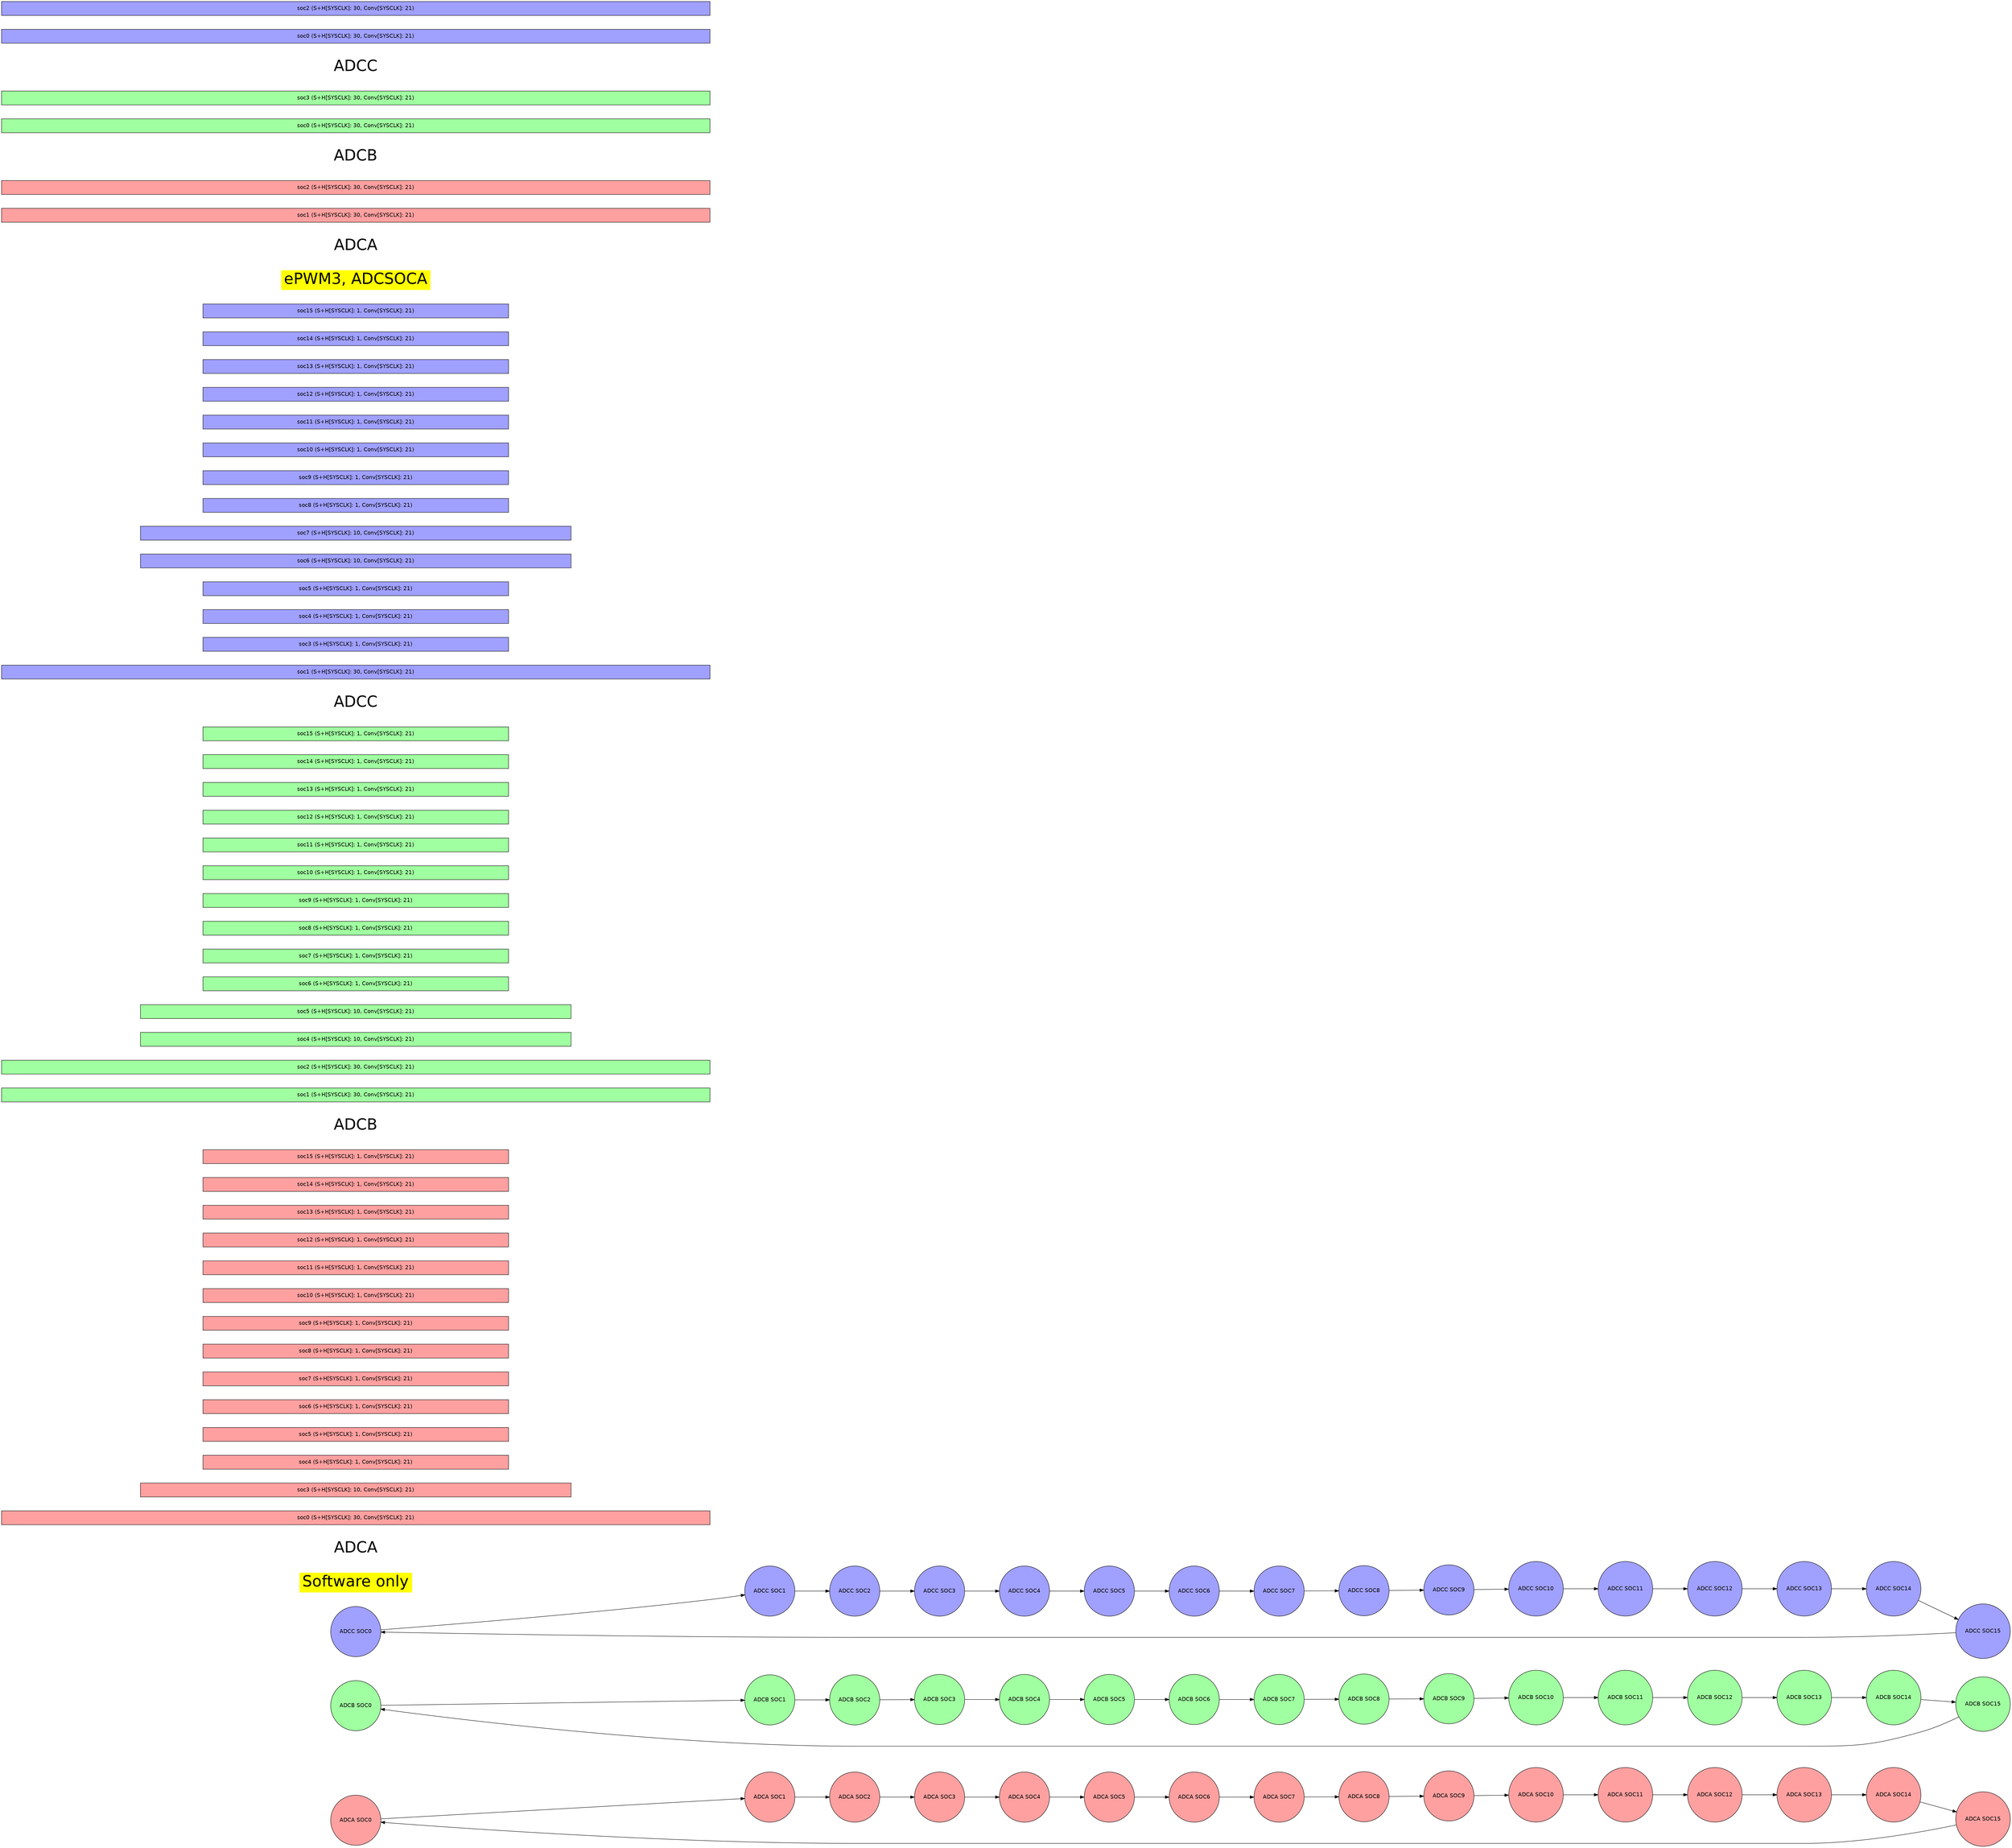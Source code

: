 digraph {
    graph [fontname = "helvetica"];
    node  [fontname = "helvetica"];
    edge  [fontname = "helvetica"];
    graph [mclimit=50 nodesep=0.5 rankdir=LR ranksep=1.25]

    node [shape = circle style=filled];

        adca_SOC0 [label="ADCA SOC0" fillcolor="#FFA0A0" pos="0.000,7.689!"]
        adca_SOC1 [label="ADCA SOC1" fillcolor="#FFA0A0" pos="2.942,7.103!"]
        adca_SOC2 [label="ADCA SOC2" fillcolor="#FFA0A0" pos="5.437,5.437!"]
        adca_SOC3 [label="ADCA SOC3" fillcolor="#FFA0A0" pos="7.103,2.942!"]
        adca_SOC4 [label="ADCA SOC4" fillcolor="#FFA0A0" pos="7.689,0.000!"]
        adca_SOC5 [label="ADCA SOC5" fillcolor="#FFA0A0" pos="7.103,-2.942!"]
        adca_SOC6 [label="ADCA SOC6" fillcolor="#FFA0A0" pos="5.437,-5.437!"]
        adca_SOC7 [label="ADCA SOC7" fillcolor="#FFA0A0" pos="2.942,-7.103!"]
        adca_SOC8 [label="ADCA SOC8" fillcolor="#FFA0A0" pos="0.000,-7.689!"]
        adca_SOC9 [label="ADCA SOC9" fillcolor="#FFA0A0" pos="-2.942,-7.103!"]
        adca_SOC10 [label="ADCA SOC10" fillcolor="#FFA0A0" pos="-5.437,-5.437!"]
        adca_SOC11 [label="ADCA SOC11" fillcolor="#FFA0A0" pos="-7.103,-2.942!"]
        adca_SOC12 [label="ADCA SOC12" fillcolor="#FFA0A0" pos="-7.689,-0.000!"]
        adca_SOC13 [label="ADCA SOC13" fillcolor="#FFA0A0" pos="-7.103,2.942!"]
        adca_SOC14 [label="ADCA SOC14" fillcolor="#FFA0A0" pos="-5.437,5.437!"]
        adca_SOC15 [label="ADCA SOC15" fillcolor="#FFA0A0" pos="-2.942,7.103!"]
        adca_SOC0 -> adca_SOC1
        adca_SOC1 -> adca_SOC2
        adca_SOC2 -> adca_SOC3
        adca_SOC3 -> adca_SOC4
        adca_SOC4 -> adca_SOC5
        adca_SOC5 -> adca_SOC6
        adca_SOC6 -> adca_SOC7
        adca_SOC7 -> adca_SOC8
        adca_SOC8 -> adca_SOC9
        adca_SOC9 -> adca_SOC10
        adca_SOC10 -> adca_SOC11
        adca_SOC11 -> adca_SOC12
        adca_SOC12 -> adca_SOC13
        adca_SOC13 -> adca_SOC14
        adca_SOC14 -> adca_SOC15
        adca_SOC15 -> adca_SOC0
        adcb_SOC0 [label="ADCB SOC0" fillcolor="#A0FFA0" pos="0.000,-43.311!"]
        adcb_SOC1 [label="ADCB SOC1" fillcolor="#A0FFA0" pos="2.942,-43.897!"]
        adcb_SOC2 [label="ADCB SOC2" fillcolor="#A0FFA0" pos="5.437,-45.563!"]
        adcb_SOC3 [label="ADCB SOC3" fillcolor="#A0FFA0" pos="7.103,-48.058!"]
        adcb_SOC4 [label="ADCB SOC4" fillcolor="#A0FFA0" pos="7.689,-51.000!"]
        adcb_SOC5 [label="ADCB SOC5" fillcolor="#A0FFA0" pos="7.103,-53.942!"]
        adcb_SOC6 [label="ADCB SOC6" fillcolor="#A0FFA0" pos="5.437,-56.437!"]
        adcb_SOC7 [label="ADCB SOC7" fillcolor="#A0FFA0" pos="2.942,-58.103!"]
        adcb_SOC8 [label="ADCB SOC8" fillcolor="#A0FFA0" pos="0.000,-58.689!"]
        adcb_SOC9 [label="ADCB SOC9" fillcolor="#A0FFA0" pos="-2.942,-58.103!"]
        adcb_SOC10 [label="ADCB SOC10" fillcolor="#A0FFA0" pos="-5.437,-56.437!"]
        adcb_SOC11 [label="ADCB SOC11" fillcolor="#A0FFA0" pos="-7.103,-53.942!"]
        adcb_SOC12 [label="ADCB SOC12" fillcolor="#A0FFA0" pos="-7.689,-51.000!"]
        adcb_SOC13 [label="ADCB SOC13" fillcolor="#A0FFA0" pos="-7.103,-48.058!"]
        adcb_SOC14 [label="ADCB SOC14" fillcolor="#A0FFA0" pos="-5.437,-45.563!"]
        adcb_SOC15 [label="ADCB SOC15" fillcolor="#A0FFA0" pos="-2.942,-43.897!"]
        adcb_SOC0 -> adcb_SOC1
        adcb_SOC1 -> adcb_SOC2
        adcb_SOC2 -> adcb_SOC3
        adcb_SOC3 -> adcb_SOC4
        adcb_SOC4 -> adcb_SOC5
        adcb_SOC5 -> adcb_SOC6
        adcb_SOC6 -> adcb_SOC7
        adcb_SOC7 -> adcb_SOC8
        adcb_SOC8 -> adcb_SOC9
        adcb_SOC9 -> adcb_SOC10
        adcb_SOC10 -> adcb_SOC11
        adcb_SOC11 -> adcb_SOC12
        adcb_SOC12 -> adcb_SOC13
        adcb_SOC13 -> adcb_SOC14
        adcb_SOC14 -> adcb_SOC15
        adcb_SOC15 -> adcb_SOC0
        adcc_SOC0 [label="ADCC SOC0" fillcolor="#A0A0FF" pos="0.000,-94.311!"]
        adcc_SOC1 [label="ADCC SOC1" fillcolor="#A0A0FF" pos="2.942,-94.897!"]
        adcc_SOC2 [label="ADCC SOC2" fillcolor="#A0A0FF" pos="5.437,-96.563!"]
        adcc_SOC3 [label="ADCC SOC3" fillcolor="#A0A0FF" pos="7.103,-99.058!"]
        adcc_SOC4 [label="ADCC SOC4" fillcolor="#A0A0FF" pos="7.689,-102.000!"]
        adcc_SOC5 [label="ADCC SOC5" fillcolor="#A0A0FF" pos="7.103,-104.942!"]
        adcc_SOC6 [label="ADCC SOC6" fillcolor="#A0A0FF" pos="5.437,-107.437!"]
        adcc_SOC7 [label="ADCC SOC7" fillcolor="#A0A0FF" pos="2.942,-109.103!"]
        adcc_SOC8 [label="ADCC SOC8" fillcolor="#A0A0FF" pos="0.000,-109.689!"]
        adcc_SOC9 [label="ADCC SOC9" fillcolor="#A0A0FF" pos="-2.942,-109.103!"]
        adcc_SOC10 [label="ADCC SOC10" fillcolor="#A0A0FF" pos="-5.437,-107.437!"]
        adcc_SOC11 [label="ADCC SOC11" fillcolor="#A0A0FF" pos="-7.103,-104.942!"]
        adcc_SOC12 [label="ADCC SOC12" fillcolor="#A0A0FF" pos="-7.689,-102.000!"]
        adcc_SOC13 [label="ADCC SOC13" fillcolor="#A0A0FF" pos="-7.103,-99.058!"]
        adcc_SOC14 [label="ADCC SOC14" fillcolor="#A0A0FF" pos="-5.437,-96.563!"]
        adcc_SOC15 [label="ADCC SOC15" fillcolor="#A0A0FF" pos="-2.942,-94.897!"]
        adcc_SOC0 -> adcc_SOC1
        adcc_SOC1 -> adcc_SOC2
        adcc_SOC2 -> adcc_SOC3
        adcc_SOC3 -> adcc_SOC4
        adcc_SOC4 -> adcc_SOC5
        adcc_SOC5 -> adcc_SOC6
        adcc_SOC6 -> adcc_SOC7
        adcc_SOC7 -> adcc_SOC8
        adcc_SOC8 -> adcc_SOC9
        adcc_SOC9 -> adcc_SOC10
        adcc_SOC10 -> adcc_SOC11
        adcc_SOC11 -> adcc_SOC12
        adcc_SOC12 -> adcc_SOC13
        adcc_SOC13 -> adcc_SOC14
        adcc_SOC14 -> adcc_SOC15
        adcc_SOC15 -> adcc_SOC0
    node [shape=rect style=filled];
        ADC_TRIGGER_SW_ONLY[label="Software only" fillcolor="yellow"  fontsize="40" color="white" pos="24.000,-3.000!"]
          
        adca_ADC_TRIGGER_SW_ONLY[label="ADCA"  fontsize="40" fillcolor="white" color="white" pos="24.000,-9.000!"]
          
        adca_ADC_TRIGGER_SW_ONLY_soc0[label="soc0 (S+H[SYSCLK]: 30, Conv[SYSCLK]: 21)" fillcolor="#FFA0A0" width="25.500" pos="39.750,-9.000!"]
          
        adca_ADC_TRIGGER_SW_ONLY_soc3[label="soc3 (S+H[SYSCLK]: 10, Conv[SYSCLK]: 21)" fillcolor="#FFA0A0" width="15.500" pos="60.250,-9.000!"]
          
        adca_ADC_TRIGGER_SW_ONLY_soc4[label="soc4 (S+H[SYSCLK]: 1, Conv[SYSCLK]: 21)" fillcolor="#FFA0A0" width="11.000" pos="73.500,-9.000!"]
          
        adca_ADC_TRIGGER_SW_ONLY_soc5[label="soc5 (S+H[SYSCLK]: 1, Conv[SYSCLK]: 21)" fillcolor="#FFA0A0" width="11.000" pos="84.500,-9.000!"]
          
        adca_ADC_TRIGGER_SW_ONLY_soc6[label="soc6 (S+H[SYSCLK]: 1, Conv[SYSCLK]: 21)" fillcolor="#FFA0A0" width="11.000" pos="95.500,-9.000!"]
          
        adca_ADC_TRIGGER_SW_ONLY_soc7[label="soc7 (S+H[SYSCLK]: 1, Conv[SYSCLK]: 21)" fillcolor="#FFA0A0" width="11.000" pos="106.500,-9.000!"]
          
        adca_ADC_TRIGGER_SW_ONLY_soc8[label="soc8 (S+H[SYSCLK]: 1, Conv[SYSCLK]: 21)" fillcolor="#FFA0A0" width="11.000" pos="117.500,-9.000!"]
          
        adca_ADC_TRIGGER_SW_ONLY_soc9[label="soc9 (S+H[SYSCLK]: 1, Conv[SYSCLK]: 21)" fillcolor="#FFA0A0" width="11.000" pos="128.500,-9.000!"]
          
        adca_ADC_TRIGGER_SW_ONLY_soc10[label="soc10 (S+H[SYSCLK]: 1, Conv[SYSCLK]: 21)" fillcolor="#FFA0A0" width="11.000" pos="139.500,-9.000!"]
          
        adca_ADC_TRIGGER_SW_ONLY_soc11[label="soc11 (S+H[SYSCLK]: 1, Conv[SYSCLK]: 21)" fillcolor="#FFA0A0" width="11.000" pos="150.500,-9.000!"]
          
        adca_ADC_TRIGGER_SW_ONLY_soc12[label="soc12 (S+H[SYSCLK]: 1, Conv[SYSCLK]: 21)" fillcolor="#FFA0A0" width="11.000" pos="161.500,-9.000!"]
          
        adca_ADC_TRIGGER_SW_ONLY_soc13[label="soc13 (S+H[SYSCLK]: 1, Conv[SYSCLK]: 21)" fillcolor="#FFA0A0" width="11.000" pos="172.500,-9.000!"]
          
        adca_ADC_TRIGGER_SW_ONLY_soc14[label="soc14 (S+H[SYSCLK]: 1, Conv[SYSCLK]: 21)" fillcolor="#FFA0A0" width="11.000" pos="183.500,-9.000!"]
          
        adca_ADC_TRIGGER_SW_ONLY_soc15[label="soc15 (S+H[SYSCLK]: 1, Conv[SYSCLK]: 21)" fillcolor="#FFA0A0" width="11.000" pos="194.500,-9.000!"]
          
        adcb_ADC_TRIGGER_SW_ONLY[label="ADCB"  fontsize="40" fillcolor="white" color="white" pos="24.000,-12.000!"]
          
        adcb_ADC_TRIGGER_SW_ONLY_soc1[label="soc1 (S+H[SYSCLK]: 30, Conv[SYSCLK]: 21)" fillcolor="#A0FFA0" width="25.500" pos="39.750,-12.000!"]
          
        adcb_ADC_TRIGGER_SW_ONLY_soc2[label="soc2 (S+H[SYSCLK]: 30, Conv[SYSCLK]: 21)" fillcolor="#A0FFA0" width="25.500" pos="65.250,-12.000!"]
          
        adcb_ADC_TRIGGER_SW_ONLY_soc4[label="soc4 (S+H[SYSCLK]: 10, Conv[SYSCLK]: 21)" fillcolor="#A0FFA0" width="15.500" pos="85.750,-12.000!"]
          
        adcb_ADC_TRIGGER_SW_ONLY_soc5[label="soc5 (S+H[SYSCLK]: 10, Conv[SYSCLK]: 21)" fillcolor="#A0FFA0" width="15.500" pos="101.250,-12.000!"]
          
        adcb_ADC_TRIGGER_SW_ONLY_soc6[label="soc6 (S+H[SYSCLK]: 1, Conv[SYSCLK]: 21)" fillcolor="#A0FFA0" width="11.000" pos="114.500,-12.000!"]
          
        adcb_ADC_TRIGGER_SW_ONLY_soc7[label="soc7 (S+H[SYSCLK]: 1, Conv[SYSCLK]: 21)" fillcolor="#A0FFA0" width="11.000" pos="125.500,-12.000!"]
          
        adcb_ADC_TRIGGER_SW_ONLY_soc8[label="soc8 (S+H[SYSCLK]: 1, Conv[SYSCLK]: 21)" fillcolor="#A0FFA0" width="11.000" pos="136.500,-12.000!"]
          
        adcb_ADC_TRIGGER_SW_ONLY_soc9[label="soc9 (S+H[SYSCLK]: 1, Conv[SYSCLK]: 21)" fillcolor="#A0FFA0" width="11.000" pos="147.500,-12.000!"]
          
        adcb_ADC_TRIGGER_SW_ONLY_soc10[label="soc10 (S+H[SYSCLK]: 1, Conv[SYSCLK]: 21)" fillcolor="#A0FFA0" width="11.000" pos="158.500,-12.000!"]
          
        adcb_ADC_TRIGGER_SW_ONLY_soc11[label="soc11 (S+H[SYSCLK]: 1, Conv[SYSCLK]: 21)" fillcolor="#A0FFA0" width="11.000" pos="169.500,-12.000!"]
          
        adcb_ADC_TRIGGER_SW_ONLY_soc12[label="soc12 (S+H[SYSCLK]: 1, Conv[SYSCLK]: 21)" fillcolor="#A0FFA0" width="11.000" pos="180.500,-12.000!"]
          
        adcb_ADC_TRIGGER_SW_ONLY_soc13[label="soc13 (S+H[SYSCLK]: 1, Conv[SYSCLK]: 21)" fillcolor="#A0FFA0" width="11.000" pos="191.500,-12.000!"]
          
        adcb_ADC_TRIGGER_SW_ONLY_soc14[label="soc14 (S+H[SYSCLK]: 1, Conv[SYSCLK]: 21)" fillcolor="#A0FFA0" width="11.000" pos="202.500,-12.000!"]
          
        adcb_ADC_TRIGGER_SW_ONLY_soc15[label="soc15 (S+H[SYSCLK]: 1, Conv[SYSCLK]: 21)" fillcolor="#A0FFA0" width="11.000" pos="213.500,-12.000!"]
          
        adcc_ADC_TRIGGER_SW_ONLY[label="ADCC"  fontsize="40" fillcolor="white" color="white" pos="24.000,-15.000!"]
          
        adcc_ADC_TRIGGER_SW_ONLY_soc1[label="soc1 (S+H[SYSCLK]: 30, Conv[SYSCLK]: 21)" fillcolor="#A0A0FF" width="25.500" pos="39.750,-15.000!"]
          
        adcc_ADC_TRIGGER_SW_ONLY_soc3[label="soc3 (S+H[SYSCLK]: 1, Conv[SYSCLK]: 21)" fillcolor="#A0A0FF" width="11.000" pos="58.000,-15.000!"]
          
        adcc_ADC_TRIGGER_SW_ONLY_soc4[label="soc4 (S+H[SYSCLK]: 1, Conv[SYSCLK]: 21)" fillcolor="#A0A0FF" width="11.000" pos="69.000,-15.000!"]
          
        adcc_ADC_TRIGGER_SW_ONLY_soc5[label="soc5 (S+H[SYSCLK]: 1, Conv[SYSCLK]: 21)" fillcolor="#A0A0FF" width="11.000" pos="80.000,-15.000!"]
          
        adcc_ADC_TRIGGER_SW_ONLY_soc6[label="soc6 (S+H[SYSCLK]: 10, Conv[SYSCLK]: 21)" fillcolor="#A0A0FF" width="15.500" pos="93.250,-15.000!"]
          
        adcc_ADC_TRIGGER_SW_ONLY_soc7[label="soc7 (S+H[SYSCLK]: 10, Conv[SYSCLK]: 21)" fillcolor="#A0A0FF" width="15.500" pos="108.750,-15.000!"]
          
        adcc_ADC_TRIGGER_SW_ONLY_soc8[label="soc8 (S+H[SYSCLK]: 1, Conv[SYSCLK]: 21)" fillcolor="#A0A0FF" width="11.000" pos="122.000,-15.000!"]
          
        adcc_ADC_TRIGGER_SW_ONLY_soc9[label="soc9 (S+H[SYSCLK]: 1, Conv[SYSCLK]: 21)" fillcolor="#A0A0FF" width="11.000" pos="133.000,-15.000!"]
          
        adcc_ADC_TRIGGER_SW_ONLY_soc10[label="soc10 (S+H[SYSCLK]: 1, Conv[SYSCLK]: 21)" fillcolor="#A0A0FF" width="11.000" pos="144.000,-15.000!"]
          
        adcc_ADC_TRIGGER_SW_ONLY_soc11[label="soc11 (S+H[SYSCLK]: 1, Conv[SYSCLK]: 21)" fillcolor="#A0A0FF" width="11.000" pos="155.000,-15.000!"]
          
        adcc_ADC_TRIGGER_SW_ONLY_soc12[label="soc12 (S+H[SYSCLK]: 1, Conv[SYSCLK]: 21)" fillcolor="#A0A0FF" width="11.000" pos="166.000,-15.000!"]
          
        adcc_ADC_TRIGGER_SW_ONLY_soc13[label="soc13 (S+H[SYSCLK]: 1, Conv[SYSCLK]: 21)" fillcolor="#A0A0FF" width="11.000" pos="177.000,-15.000!"]
          
        adcc_ADC_TRIGGER_SW_ONLY_soc14[label="soc14 (S+H[SYSCLK]: 1, Conv[SYSCLK]: 21)" fillcolor="#A0A0FF" width="11.000" pos="188.000,-15.000!"]
          
        adcc_ADC_TRIGGER_SW_ONLY_soc15[label="soc15 (S+H[SYSCLK]: 1, Conv[SYSCLK]: 21)" fillcolor="#A0A0FF" width="11.000" pos="199.000,-15.000!"]
        ADC_TRIGGER_EPWM3_SOCA[label="ePWM3, ADCSOCA" fillcolor="yellow"  fontsize="40" color="white" pos="24.000,-18.000!"]
          
        adca_ADC_TRIGGER_EPWM3_SOCA[label="ADCA"  fontsize="40" fillcolor="white" color="white" pos="24.000,-24.000!"]
          
        adca_ADC_TRIGGER_EPWM3_SOCA_soc1[label="soc1 (S+H[SYSCLK]: 30, Conv[SYSCLK]: 21)" fillcolor="#FFA0A0" width="25.500" pos="39.750,-24.000!"]
          
        adca_ADC_TRIGGER_EPWM3_SOCA_soc2[label="soc2 (S+H[SYSCLK]: 30, Conv[SYSCLK]: 21)" fillcolor="#FFA0A0" width="25.500" pos="65.250,-24.000!"]
          
        adcb_ADC_TRIGGER_EPWM3_SOCA[label="ADCB"  fontsize="40" fillcolor="white" color="white" pos="24.000,-27.000!"]
          
        adcb_ADC_TRIGGER_EPWM3_SOCA_soc0[label="soc0 (S+H[SYSCLK]: 30, Conv[SYSCLK]: 21)" fillcolor="#A0FFA0" width="25.500" pos="39.750,-27.000!"]
          
        adcb_ADC_TRIGGER_EPWM3_SOCA_soc3[label="soc3 (S+H[SYSCLK]: 30, Conv[SYSCLK]: 21)" fillcolor="#A0FFA0" width="25.500" pos="65.250,-27.000!"]
          
        adcc_ADC_TRIGGER_EPWM3_SOCA[label="ADCC"  fontsize="40" fillcolor="white" color="white" pos="24.000,-30.000!"]
          
        adcc_ADC_TRIGGER_EPWM3_SOCA_soc0[label="soc0 (S+H[SYSCLK]: 30, Conv[SYSCLK]: 21)" fillcolor="#A0A0FF" width="25.500" pos="39.750,-30.000!"]
          
        adcc_ADC_TRIGGER_EPWM3_SOCA_soc2[label="soc2 (S+H[SYSCLK]: 30, Conv[SYSCLK]: 21)" fillcolor="#A0A0FF" width="25.500" pos="65.250,-30.000!"]
}
